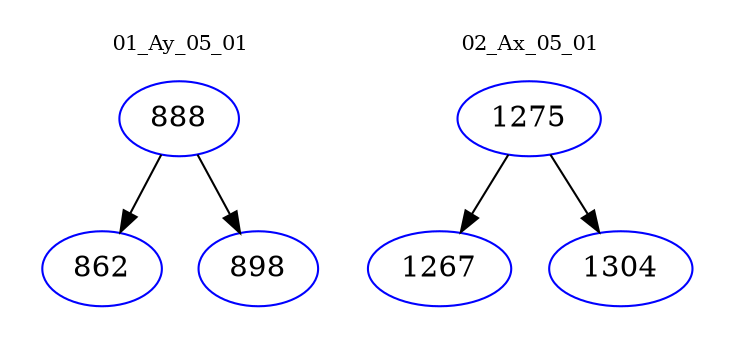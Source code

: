 digraph{
subgraph cluster_0 {
color = white
label = "01_Ay_05_01";
fontsize=10;
T0_888 [label="888", color="blue"]
T0_888 -> T0_862 [color="black"]
T0_862 [label="862", color="blue"]
T0_888 -> T0_898 [color="black"]
T0_898 [label="898", color="blue"]
}
subgraph cluster_1 {
color = white
label = "02_Ax_05_01";
fontsize=10;
T1_1275 [label="1275", color="blue"]
T1_1275 -> T1_1267 [color="black"]
T1_1267 [label="1267", color="blue"]
T1_1275 -> T1_1304 [color="black"]
T1_1304 [label="1304", color="blue"]
}
}
